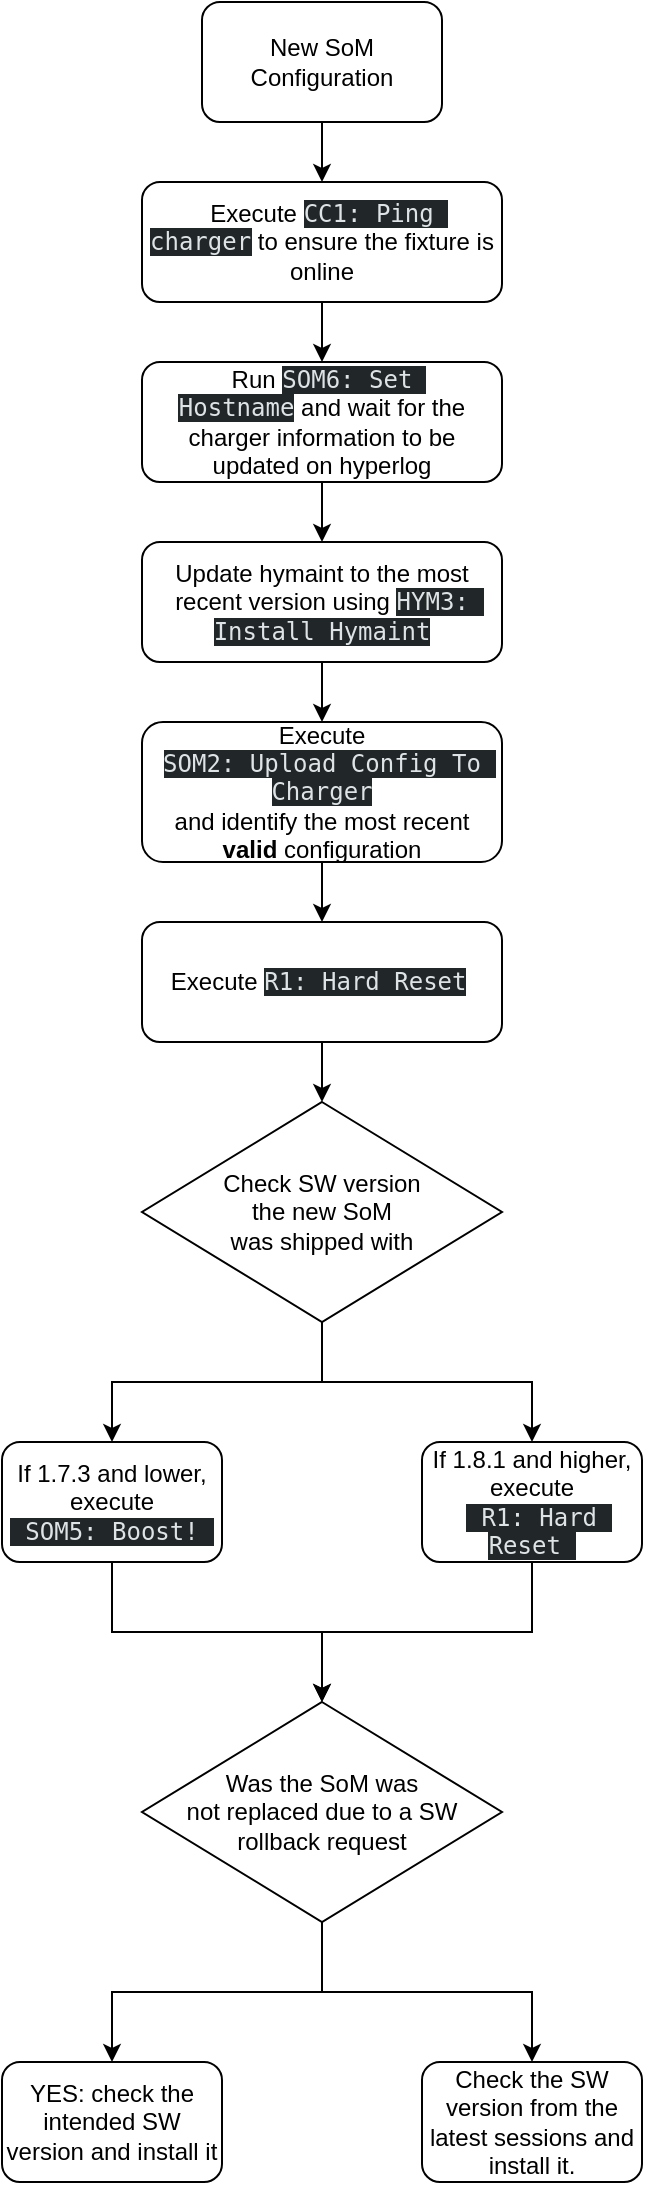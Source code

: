 <mxfile version="27.1.6">
  <diagram id="7AZIaKFDA84dNrpr3-fF" name="Page-1">
    <mxGraphModel dx="1188" dy="719" grid="1" gridSize="10" guides="1" tooltips="1" connect="1" arrows="1" fold="1" page="1" pageScale="1" pageWidth="827" pageHeight="1169" math="0" shadow="0">
      <root>
        <mxCell id="0" />
        <mxCell id="1" parent="0" />
        <mxCell id="IejAQgSXKc2Y49kBOPVx-13" style="edgeStyle=orthogonalEdgeStyle;rounded=0;orthogonalLoop=1;jettySize=auto;html=1;entryX=0.5;entryY=0;entryDx=0;entryDy=0;" edge="1" parent="1" source="IejAQgSXKc2Y49kBOPVx-10" target="IejAQgSXKc2Y49kBOPVx-11">
          <mxGeometry relative="1" as="geometry" />
        </mxCell>
        <mxCell id="IejAQgSXKc2Y49kBOPVx-10" value="New&amp;nbsp;&lt;span style=&quot;background-color: transparent; color: light-dark(rgb(0, 0, 0), rgb(255, 255, 255));&quot;&gt;SoM Configuration&lt;/span&gt;" style="rounded=1;whiteSpace=wrap;html=1;" vertex="1" parent="1">
          <mxGeometry x="340" y="30" width="120" height="60" as="geometry" />
        </mxCell>
        <mxCell id="IejAQgSXKc2Y49kBOPVx-15" style="edgeStyle=orthogonalEdgeStyle;rounded=0;orthogonalLoop=1;jettySize=auto;html=1;entryX=0.5;entryY=0;entryDx=0;entryDy=0;" edge="1" parent="1" source="IejAQgSXKc2Y49kBOPVx-11" target="IejAQgSXKc2Y49kBOPVx-14">
          <mxGeometry relative="1" as="geometry" />
        </mxCell>
        <mxCell id="IejAQgSXKc2Y49kBOPVx-11" value="Execute &lt;span style=&quot;color: rgb(222, 227, 229); font-family: monospace; text-align: left; white-space-collapse: preserve; background-color: rgb(33, 39, 40);&quot;&gt;CC1: Ping charger&lt;/span&gt;&amp;nbsp;to ensure the fixture is online" style="rounded=1;whiteSpace=wrap;html=1;" vertex="1" parent="1">
          <mxGeometry x="310" y="120" width="180" height="60" as="geometry" />
        </mxCell>
        <mxCell id="IejAQgSXKc2Y49kBOPVx-19" style="edgeStyle=orthogonalEdgeStyle;rounded=0;orthogonalLoop=1;jettySize=auto;html=1;entryX=0.5;entryY=0;entryDx=0;entryDy=0;" edge="1" parent="1" source="IejAQgSXKc2Y49kBOPVx-14" target="IejAQgSXKc2Y49kBOPVx-17">
          <mxGeometry relative="1" as="geometry" />
        </mxCell>
        <mxCell id="IejAQgSXKc2Y49kBOPVx-14" value="Run &lt;span style=&quot;color: rgb(222, 227, 229); font-family: monospace; text-align: left; white-space-collapse: preserve; background-color: rgb(33, 39, 40);&quot;&gt;SOM6: Set Hostname&lt;/span&gt;&amp;nbsp;and wait for the charger information to be updated on hyperlog" style="rounded=1;whiteSpace=wrap;html=1;" vertex="1" parent="1">
          <mxGeometry x="310" y="210" width="180" height="60" as="geometry" />
        </mxCell>
        <mxCell id="IejAQgSXKc2Y49kBOPVx-21" style="edgeStyle=orthogonalEdgeStyle;rounded=0;orthogonalLoop=1;jettySize=auto;html=1;entryX=0.5;entryY=0;entryDx=0;entryDy=0;" edge="1" parent="1" source="IejAQgSXKc2Y49kBOPVx-17" target="IejAQgSXKc2Y49kBOPVx-20">
          <mxGeometry relative="1" as="geometry" />
        </mxCell>
        <mxCell id="IejAQgSXKc2Y49kBOPVx-17" value="Update hymaint to the most recent version using&amp;nbsp;&lt;span style=&quot;color: rgb(222, 227, 229); font-family: monospace; text-align: left; white-space-collapse: preserve; background-color: rgb(33, 39, 40);&quot;&gt;HYM3: Install Hymaint&lt;/span&gt;" style="rounded=1;whiteSpace=wrap;html=1;" vertex="1" parent="1">
          <mxGeometry x="310" y="300" width="180" height="60" as="geometry" />
        </mxCell>
        <mxCell id="IejAQgSXKc2Y49kBOPVx-23" style="edgeStyle=orthogonalEdgeStyle;rounded=0;orthogonalLoop=1;jettySize=auto;html=1;entryX=0.5;entryY=0;entryDx=0;entryDy=0;" edge="1" parent="1" source="IejAQgSXKc2Y49kBOPVx-20" target="IejAQgSXKc2Y49kBOPVx-22">
          <mxGeometry relative="1" as="geometry" />
        </mxCell>
        <mxCell id="IejAQgSXKc2Y49kBOPVx-20" value="Execute&lt;div&gt;&lt;span style=&quot;color: rgb(222, 227, 229); font-family: monospace; text-align: left; white-space-collapse: preserve; background-color: rgb(33, 39, 40);&quot;&gt;SOM2: Upload Config To Charger&lt;/span&gt;&lt;/div&gt;&lt;div&gt;and identify the most recent &lt;b&gt;valid &lt;/b&gt;configuration&lt;/div&gt;" style="rounded=1;whiteSpace=wrap;html=1;" vertex="1" parent="1">
          <mxGeometry x="310" y="390" width="180" height="70" as="geometry" />
        </mxCell>
        <mxCell id="IejAQgSXKc2Y49kBOPVx-25" style="edgeStyle=orthogonalEdgeStyle;rounded=0;orthogonalLoop=1;jettySize=auto;html=1;entryX=0.5;entryY=0;entryDx=0;entryDy=0;" edge="1" parent="1" source="IejAQgSXKc2Y49kBOPVx-22" target="IejAQgSXKc2Y49kBOPVx-24">
          <mxGeometry relative="1" as="geometry" />
        </mxCell>
        <mxCell id="IejAQgSXKc2Y49kBOPVx-22" value="Execute&amp;nbsp;&lt;span style=&quot;color: rgb(222, 227, 229); font-family: monospace; text-align: left; white-space-collapse: preserve; background-color: rgb(33, 39, 40);&quot;&gt;R1: Hard Reset&lt;/span&gt;&amp;nbsp;" style="rounded=1;whiteSpace=wrap;html=1;" vertex="1" parent="1">
          <mxGeometry x="310" y="490" width="180" height="60" as="geometry" />
        </mxCell>
        <mxCell id="IejAQgSXKc2Y49kBOPVx-34" style="edgeStyle=orthogonalEdgeStyle;rounded=0;orthogonalLoop=1;jettySize=auto;html=1;entryX=0.5;entryY=0;entryDx=0;entryDy=0;" edge="1" parent="1" source="IejAQgSXKc2Y49kBOPVx-24" target="IejAQgSXKc2Y49kBOPVx-26">
          <mxGeometry relative="1" as="geometry" />
        </mxCell>
        <mxCell id="IejAQgSXKc2Y49kBOPVx-36" style="edgeStyle=orthogonalEdgeStyle;rounded=0;orthogonalLoop=1;jettySize=auto;html=1;entryX=0.5;entryY=0;entryDx=0;entryDy=0;" edge="1" parent="1" source="IejAQgSXKc2Y49kBOPVx-24" target="IejAQgSXKc2Y49kBOPVx-33">
          <mxGeometry relative="1" as="geometry" />
        </mxCell>
        <mxCell id="IejAQgSXKc2Y49kBOPVx-24" value="Check SW version&lt;div&gt;the new SoM&lt;/div&gt;&lt;div&gt;was shipped with&lt;/div&gt;" style="rhombus;whiteSpace=wrap;html=1;" vertex="1" parent="1">
          <mxGeometry x="310" y="580" width="180" height="110" as="geometry" />
        </mxCell>
        <mxCell id="lWXWfnWMMrPsDJzRvSUA-5" style="edgeStyle=orthogonalEdgeStyle;rounded=0;orthogonalLoop=1;jettySize=auto;html=1;entryX=0.5;entryY=0;entryDx=0;entryDy=0;" edge="1" parent="1" source="IejAQgSXKc2Y49kBOPVx-26" target="lWXWfnWMMrPsDJzRvSUA-4">
          <mxGeometry relative="1" as="geometry" />
        </mxCell>
        <mxCell id="IejAQgSXKc2Y49kBOPVx-26" value="&lt;div&gt;If 1.7.3 and lower, execute&lt;/div&gt;&lt;div&gt;&lt;span style=&quot;color: rgb(222, 227, 229); font-family: monospace; text-align: left; white-space-collapse: preserve; background-color: rgb(33, 39, 40);&quot;&gt; SOM5: Boost! &lt;/span&gt;&lt;/div&gt;" style="rounded=1;whiteSpace=wrap;html=1;" vertex="1" parent="1">
          <mxGeometry x="240" y="750" width="110" height="60" as="geometry" />
        </mxCell>
        <mxCell id="lWXWfnWMMrPsDJzRvSUA-6" style="edgeStyle=orthogonalEdgeStyle;rounded=0;orthogonalLoop=1;jettySize=auto;html=1;entryX=0.5;entryY=0;entryDx=0;entryDy=0;" edge="1" parent="1" source="IejAQgSXKc2Y49kBOPVx-33" target="lWXWfnWMMrPsDJzRvSUA-4">
          <mxGeometry relative="1" as="geometry" />
        </mxCell>
        <mxCell id="IejAQgSXKc2Y49kBOPVx-33" value="&lt;div&gt;If 1.8.1 and higher,&lt;/div&gt;&lt;div&gt;execute&lt;/div&gt;&lt;div&gt;&lt;span style=&quot;color: rgb(222, 227, 229); font-family: monospace; text-align: left; white-space-collapse: preserve; background-color: rgb(33, 39, 40);&quot;&gt; R1: Hard Reset &lt;/span&gt;&lt;/div&gt;" style="rounded=1;whiteSpace=wrap;html=1;" vertex="1" parent="1">
          <mxGeometry x="450" y="750" width="110" height="60" as="geometry" />
        </mxCell>
        <mxCell id="lWXWfnWMMrPsDJzRvSUA-12" style="edgeStyle=orthogonalEdgeStyle;rounded=0;orthogonalLoop=1;jettySize=auto;html=1;entryX=0.5;entryY=0;entryDx=0;entryDy=0;" edge="1" parent="1" source="lWXWfnWMMrPsDJzRvSUA-4" target="lWXWfnWMMrPsDJzRvSUA-9">
          <mxGeometry relative="1" as="geometry" />
        </mxCell>
        <mxCell id="lWXWfnWMMrPsDJzRvSUA-13" style="edgeStyle=orthogonalEdgeStyle;rounded=0;orthogonalLoop=1;jettySize=auto;html=1;entryX=0.5;entryY=0;entryDx=0;entryDy=0;" edge="1" parent="1" source="lWXWfnWMMrPsDJzRvSUA-4" target="lWXWfnWMMrPsDJzRvSUA-10">
          <mxGeometry relative="1" as="geometry" />
        </mxCell>
        <mxCell id="lWXWfnWMMrPsDJzRvSUA-4" value="Was the SoM was&lt;div&gt;not replaced due to a SW rollback request&lt;/div&gt;" style="rhombus;whiteSpace=wrap;html=1;" vertex="1" parent="1">
          <mxGeometry x="310" y="880" width="180" height="110" as="geometry" />
        </mxCell>
        <mxCell id="lWXWfnWMMrPsDJzRvSUA-9" value="&lt;div&gt;YES: check the intended SW version and install it&lt;/div&gt;" style="rounded=1;whiteSpace=wrap;html=1;" vertex="1" parent="1">
          <mxGeometry x="240" y="1060" width="110" height="60" as="geometry" />
        </mxCell>
        <mxCell id="lWXWfnWMMrPsDJzRvSUA-10" value="&lt;div&gt;Check the SW version from the latest sessions and install it.&lt;/div&gt;" style="rounded=1;whiteSpace=wrap;html=1;" vertex="1" parent="1">
          <mxGeometry x="450" y="1060" width="110" height="60" as="geometry" />
        </mxCell>
      </root>
    </mxGraphModel>
  </diagram>
</mxfile>
